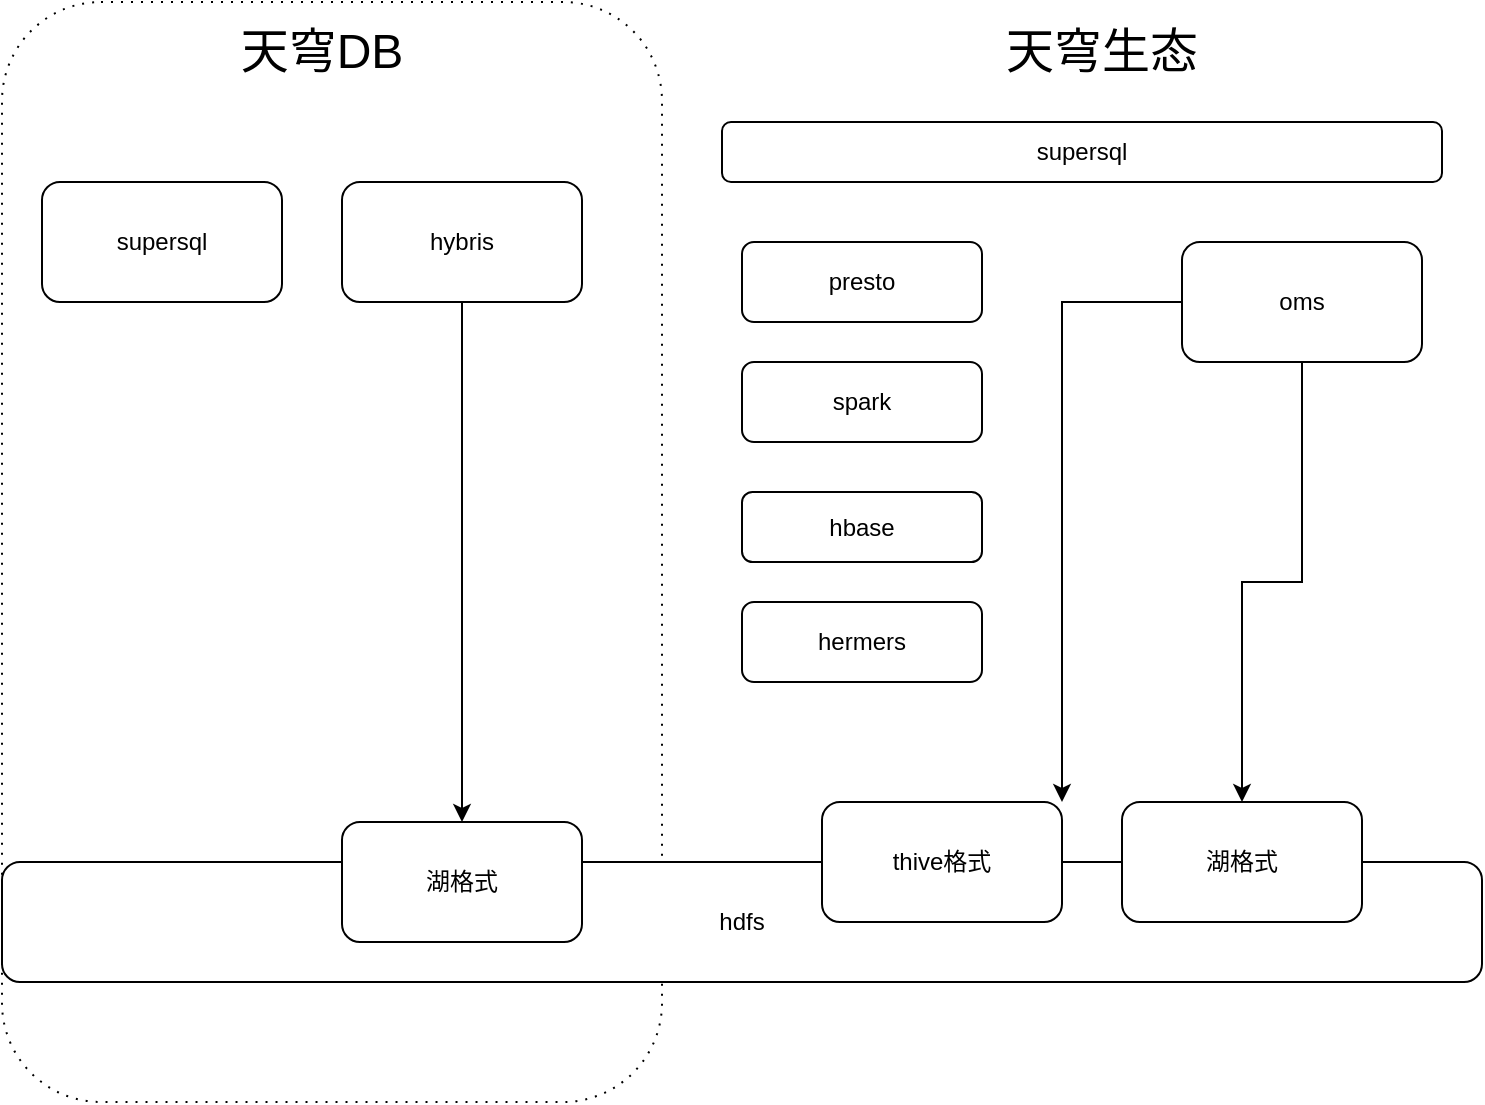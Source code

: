 <mxfile version="21.0.10" type="github">
  <diagram name="Page-1" id="rwwSvc9GXQbOLDpHlsPt">
    <mxGraphModel dx="1505" dy="881" grid="1" gridSize="10" guides="1" tooltips="1" connect="1" arrows="1" fold="1" page="1" pageScale="1" pageWidth="827" pageHeight="1169" math="0" shadow="0">
      <root>
        <mxCell id="0" />
        <mxCell id="1" parent="0" />
        <mxCell id="qoSIT-62pR1oJo8wJ7Q4-1" value="" style="rounded=1;whiteSpace=wrap;html=1;align=left;dashed=1;dashPattern=1 4;" vertex="1" parent="1">
          <mxGeometry x="90" y="340" width="330" height="550" as="geometry" />
        </mxCell>
        <mxCell id="qoSIT-62pR1oJo8wJ7Q4-2" value="&lt;font style=&quot;font-size: 24px;&quot;&gt;天穹DB&lt;/font&gt;" style="text;html=1;strokeColor=none;fillColor=none;align=center;verticalAlign=middle;whiteSpace=wrap;rounded=0;" vertex="1" parent="1">
          <mxGeometry x="190" y="340" width="120" height="50" as="geometry" />
        </mxCell>
        <mxCell id="qoSIT-62pR1oJo8wJ7Q4-16" style="edgeStyle=orthogonalEdgeStyle;rounded=0;orthogonalLoop=1;jettySize=auto;html=1;" edge="1" parent="1" source="qoSIT-62pR1oJo8wJ7Q4-3" target="qoSIT-62pR1oJo8wJ7Q4-14">
          <mxGeometry relative="1" as="geometry" />
        </mxCell>
        <mxCell id="qoSIT-62pR1oJo8wJ7Q4-3" value="hybris" style="rounded=1;whiteSpace=wrap;html=1;" vertex="1" parent="1">
          <mxGeometry x="260" y="430" width="120" height="60" as="geometry" />
        </mxCell>
        <mxCell id="qoSIT-62pR1oJo8wJ7Q4-4" value="supersql" style="rounded=1;whiteSpace=wrap;html=1;" vertex="1" parent="1">
          <mxGeometry x="110" y="430" width="120" height="60" as="geometry" />
        </mxCell>
        <mxCell id="qoSIT-62pR1oJo8wJ7Q4-5" value="hdfs" style="rounded=1;whiteSpace=wrap;html=1;" vertex="1" parent="1">
          <mxGeometry x="90" y="770" width="740" height="60" as="geometry" />
        </mxCell>
        <mxCell id="qoSIT-62pR1oJo8wJ7Q4-17" style="edgeStyle=orthogonalEdgeStyle;rounded=0;orthogonalLoop=1;jettySize=auto;html=1;entryX=1;entryY=0;entryDx=0;entryDy=0;" edge="1" parent="1" source="qoSIT-62pR1oJo8wJ7Q4-6" target="qoSIT-62pR1oJo8wJ7Q4-12">
          <mxGeometry relative="1" as="geometry" />
        </mxCell>
        <mxCell id="qoSIT-62pR1oJo8wJ7Q4-19" style="edgeStyle=orthogonalEdgeStyle;rounded=0;orthogonalLoop=1;jettySize=auto;html=1;" edge="1" parent="1" source="qoSIT-62pR1oJo8wJ7Q4-6" target="qoSIT-62pR1oJo8wJ7Q4-18">
          <mxGeometry relative="1" as="geometry" />
        </mxCell>
        <mxCell id="qoSIT-62pR1oJo8wJ7Q4-6" value="oms" style="rounded=1;whiteSpace=wrap;html=1;" vertex="1" parent="1">
          <mxGeometry x="680" y="460" width="120" height="60" as="geometry" />
        </mxCell>
        <mxCell id="qoSIT-62pR1oJo8wJ7Q4-7" value="supersql" style="rounded=1;whiteSpace=wrap;html=1;" vertex="1" parent="1">
          <mxGeometry x="450" y="400" width="360" height="30" as="geometry" />
        </mxCell>
        <mxCell id="qoSIT-62pR1oJo8wJ7Q4-10" value="presto" style="rounded=1;whiteSpace=wrap;html=1;" vertex="1" parent="1">
          <mxGeometry x="460" y="460" width="120" height="40" as="geometry" />
        </mxCell>
        <mxCell id="qoSIT-62pR1oJo8wJ7Q4-11" value="spark" style="rounded=1;whiteSpace=wrap;html=1;" vertex="1" parent="1">
          <mxGeometry x="460" y="520" width="120" height="40" as="geometry" />
        </mxCell>
        <mxCell id="qoSIT-62pR1oJo8wJ7Q4-12" value="thive格式" style="rounded=1;whiteSpace=wrap;html=1;" vertex="1" parent="1">
          <mxGeometry x="500" y="740" width="120" height="60" as="geometry" />
        </mxCell>
        <mxCell id="qoSIT-62pR1oJo8wJ7Q4-14" value="湖格式" style="rounded=1;whiteSpace=wrap;html=1;" vertex="1" parent="1">
          <mxGeometry x="260" y="750" width="120" height="60" as="geometry" />
        </mxCell>
        <mxCell id="qoSIT-62pR1oJo8wJ7Q4-15" value="&lt;font style=&quot;font-size: 24px;&quot;&gt;天穹生态&lt;/font&gt;" style="text;html=1;strokeColor=none;fillColor=none;align=center;verticalAlign=middle;whiteSpace=wrap;rounded=0;" vertex="1" parent="1">
          <mxGeometry x="580" y="340" width="120" height="50" as="geometry" />
        </mxCell>
        <mxCell id="qoSIT-62pR1oJo8wJ7Q4-18" value="湖格式" style="rounded=1;whiteSpace=wrap;html=1;" vertex="1" parent="1">
          <mxGeometry x="650" y="740" width="120" height="60" as="geometry" />
        </mxCell>
        <mxCell id="qoSIT-62pR1oJo8wJ7Q4-21" value="hermers" style="rounded=1;whiteSpace=wrap;html=1;" vertex="1" parent="1">
          <mxGeometry x="460" y="640" width="120" height="40" as="geometry" />
        </mxCell>
        <mxCell id="qoSIT-62pR1oJo8wJ7Q4-22" value="hbase" style="rounded=1;whiteSpace=wrap;html=1;" vertex="1" parent="1">
          <mxGeometry x="460" y="585" width="120" height="35" as="geometry" />
        </mxCell>
      </root>
    </mxGraphModel>
  </diagram>
</mxfile>
